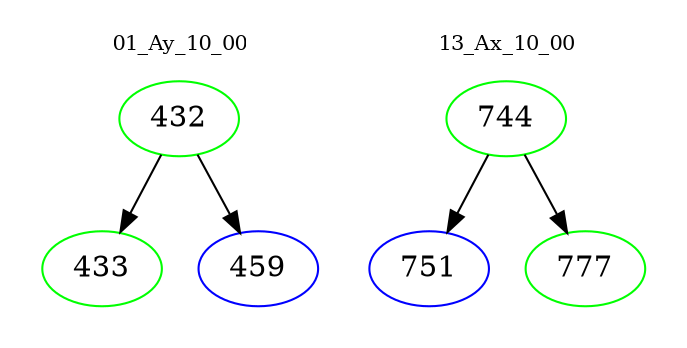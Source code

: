 digraph{
subgraph cluster_0 {
color = white
label = "01_Ay_10_00";
fontsize=10;
T0_432 [label="432", color="green"]
T0_432 -> T0_433 [color="black"]
T0_433 [label="433", color="green"]
T0_432 -> T0_459 [color="black"]
T0_459 [label="459", color="blue"]
}
subgraph cluster_1 {
color = white
label = "13_Ax_10_00";
fontsize=10;
T1_744 [label="744", color="green"]
T1_744 -> T1_751 [color="black"]
T1_751 [label="751", color="blue"]
T1_744 -> T1_777 [color="black"]
T1_777 [label="777", color="green"]
}
}
